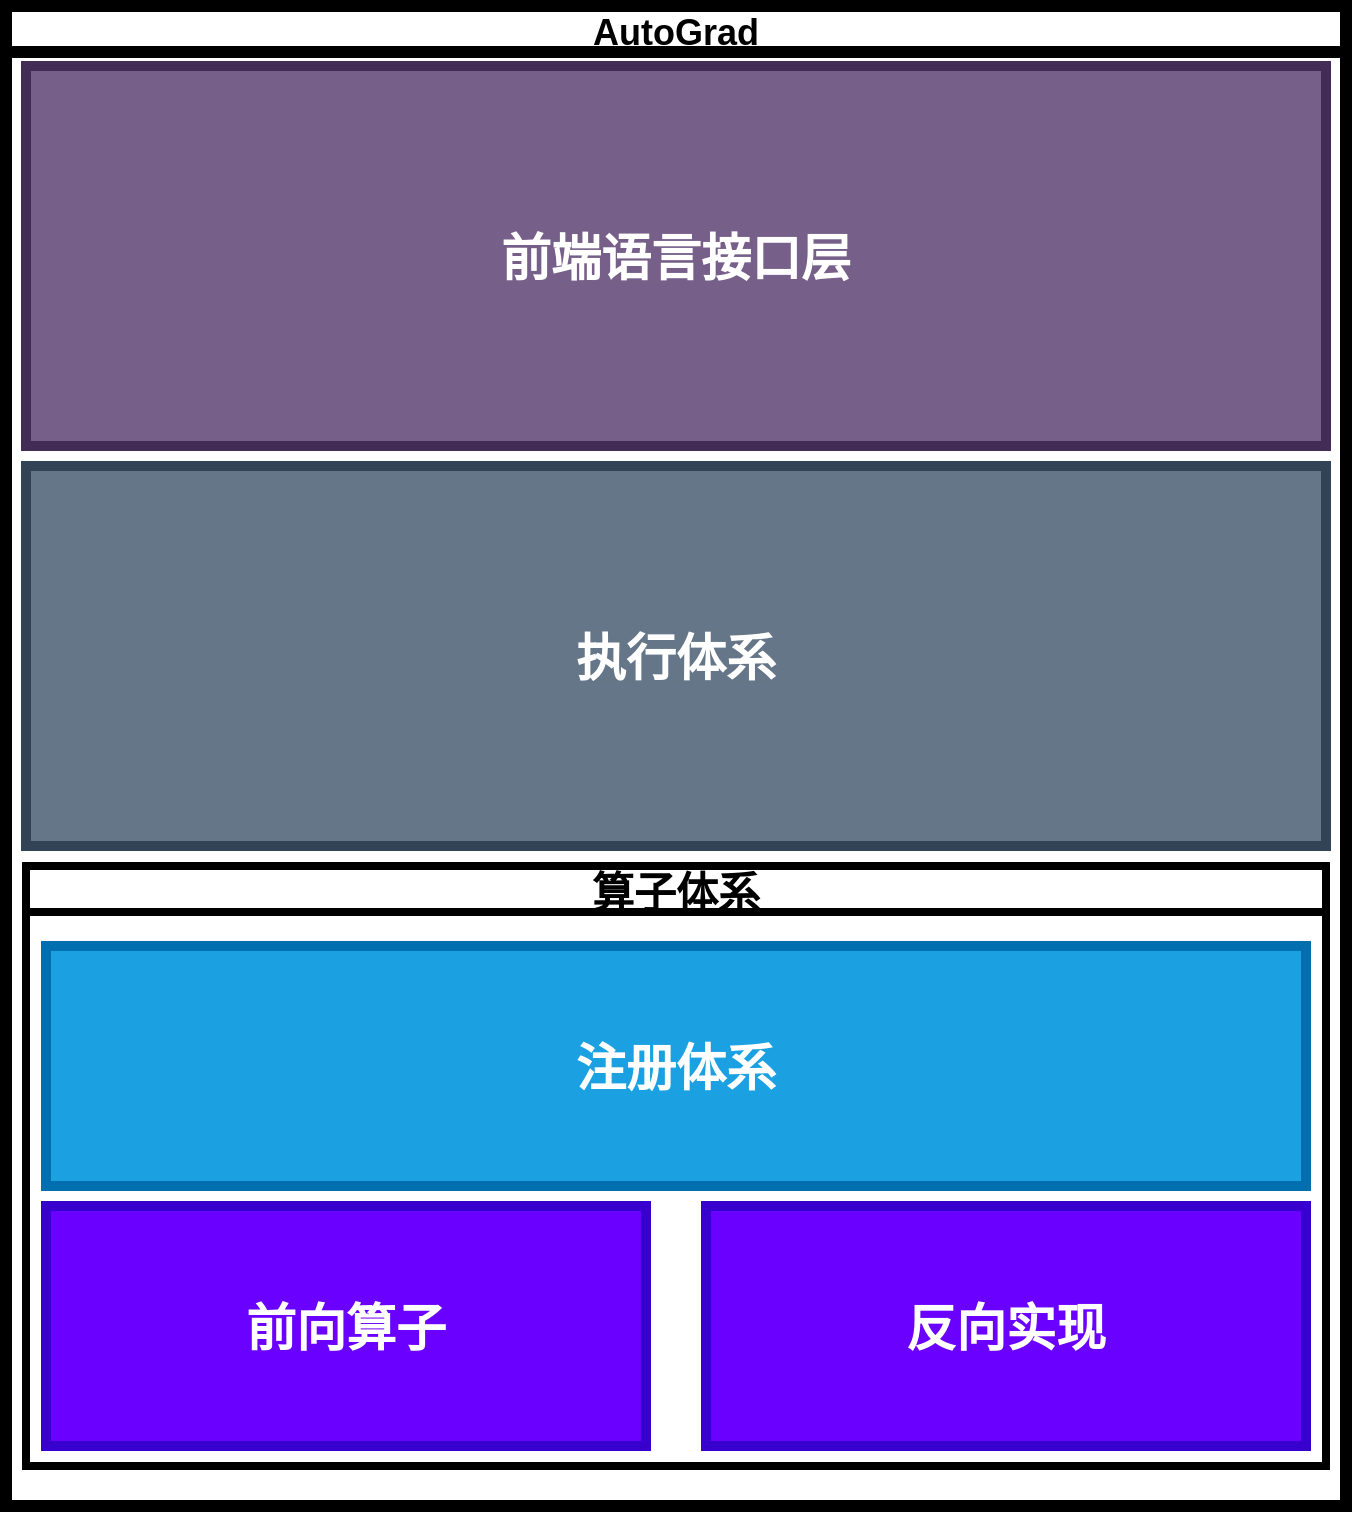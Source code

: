 <mxfile version="16.4.5" type="github">
  <diagram id="J5DyFQ3r7aneZJ0yjUDE" name="Page-1">
    <mxGraphModel dx="2946" dy="1186" grid="1" gridSize="10" guides="1" tooltips="1" connect="1" arrows="1" fold="1" page="1" pageScale="1" pageWidth="850" pageHeight="1100" math="0" shadow="0">
      <root>
        <mxCell id="0" />
        <mxCell id="1" parent="0" />
        <mxCell id="1VQuznNTsIj1GZUH-Uth-2" value="AutoGrad" style="swimlane;startSize=23;fontSize=18;strokeWidth=6;" vertex="1" parent="1">
          <mxGeometry x="180" y="160" width="670" height="750" as="geometry" />
        </mxCell>
        <mxCell id="1VQuznNTsIj1GZUH-Uth-3" value="前向算子" style="rounded=0;whiteSpace=wrap;html=1;fontSize=25;fontStyle=1;fillColor=#6a00ff;fontColor=#ffffff;strokeColor=#3700CC;strokeWidth=5;" vertex="1" parent="1VQuznNTsIj1GZUH-Uth-2">
          <mxGeometry x="20" y="600" width="300" height="120" as="geometry" />
        </mxCell>
        <mxCell id="1VQuznNTsIj1GZUH-Uth-6" value="执行体系" style="rounded=0;whiteSpace=wrap;html=1;fontSize=25;fontStyle=1;fillColor=#647687;fontColor=#ffffff;strokeColor=#314354;strokeWidth=5;" vertex="1" parent="1VQuznNTsIj1GZUH-Uth-2">
          <mxGeometry x="10" y="230" width="650" height="190" as="geometry" />
        </mxCell>
        <mxCell id="1VQuznNTsIj1GZUH-Uth-7" value="前端语言接口层" style="rounded=0;whiteSpace=wrap;html=1;fontSize=25;fontStyle=1;fillColor=#76608a;fontColor=#ffffff;strokeColor=#432D57;strokeWidth=5;" vertex="1" parent="1VQuznNTsIj1GZUH-Uth-2">
          <mxGeometry x="10" y="30" width="650" height="190" as="geometry" />
        </mxCell>
        <mxCell id="1VQuznNTsIj1GZUH-Uth-8" value="算子体系" style="swimlane;fontSize=21;strokeWidth=4;" vertex="1" parent="1VQuznNTsIj1GZUH-Uth-2">
          <mxGeometry x="10" y="430" width="650" height="300" as="geometry" />
        </mxCell>
        <mxCell id="1VQuznNTsIj1GZUH-Uth-4" value="反向实现" style="rounded=0;whiteSpace=wrap;html=1;fontSize=25;fontStyle=1;fillColor=#6a00ff;fontColor=#ffffff;strokeColor=#3700CC;strokeWidth=5;" vertex="1" parent="1VQuznNTsIj1GZUH-Uth-8">
          <mxGeometry x="340" y="170" width="300" height="120" as="geometry" />
        </mxCell>
        <mxCell id="1VQuznNTsIj1GZUH-Uth-9" value="注册体系" style="rounded=0;whiteSpace=wrap;html=1;fontSize=25;fontStyle=1;fillColor=#1ba1e2;fontColor=#ffffff;strokeColor=#006EAF;strokeWidth=5;" vertex="1" parent="1VQuznNTsIj1GZUH-Uth-8">
          <mxGeometry x="10" y="40" width="630" height="120" as="geometry" />
        </mxCell>
      </root>
    </mxGraphModel>
  </diagram>
</mxfile>
